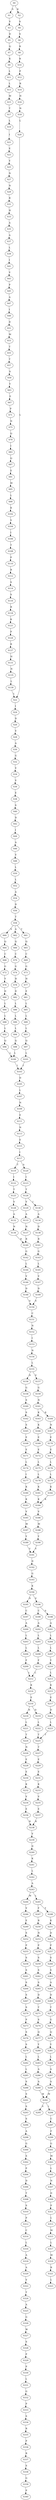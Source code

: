 strict digraph  {
	S0 -> S1 [ label = S ];
	S0 -> S2 [ label = K ];
	S1 -> S3 [ label = V ];
	S2 -> S4 [ label = S ];
	S3 -> S5 [ label = D ];
	S4 -> S6 [ label = S ];
	S5 -> S7 [ label = Q ];
	S6 -> S8 [ label = R ];
	S7 -> S9 [ label = K ];
	S8 -> S10 [ label = R ];
	S9 -> S11 [ label = L ];
	S10 -> S12 [ label = P ];
	S11 -> S13 [ label = L ];
	S12 -> S14 [ label = R ];
	S13 -> S15 [ label = M ];
	S14 -> S16 [ label = H ];
	S15 -> S17 [ label = T ];
	S16 -> S18 [ label = N ];
	S17 -> S19 [ label = L ];
	S18 -> S20 [ label = L ];
	S19 -> S21 [ label = I ];
	S20 -> S22 [ label = L ];
	S21 -> S23 [ label = E ];
	S22 -> S24 [ label = I ];
	S23 -> S25 [ label = Y ];
	S24 -> S26 [ label = D ];
	S25 -> S27 [ label = N ];
	S26 -> S28 [ label = V ];
	S27 -> S29 [ label = N ];
	S28 -> S30 [ label = A ];
	S29 -> S31 [ label = R ];
	S30 -> S32 [ label = G ];
	S31 -> S33 [ label = H ];
	S32 -> S34 [ label = V ];
	S33 -> S35 [ label = A ];
	S34 -> S36 [ label = V ];
	S35 -> S37 [ label = A ];
	S36 -> S38 [ label = E ];
	S37 -> S39 [ label = L ];
	S38 -> S40 [ label = S ];
	S39 -> S41 [ label = I ];
	S40 -> S42 [ label = D ];
	S41 -> S43 [ label = V ];
	S42 -> S44 [ label = I ];
	S43 -> S45 [ label = P ];
	S44 -> S46 [ label = A ];
	S45 -> S47 [ label = A ];
	S46 -> S48 [ label = V ];
	S47 -> S49 [ label = I ];
	S48 -> S50 [ label = L ];
	S49 -> S51 [ label = D ];
	S50 -> S52 [ label = L ];
	S51 -> S53 [ label = M ];
	S52 -> S54 [ label = A ];
	S53 -> S55 [ label = T ];
	S54 -> S56 [ label = D ];
	S55 -> S57 [ label = T ];
	S56 -> S58 [ label = T ];
	S57 -> S59 [ label = S ];
	S58 -> S60 [ label = S ];
	S58 -> S61 [ label = T ];
	S58 -> S62 [ label = A ];
	S59 -> S63 [ label = Y ];
	S60 -> S64 [ label = Q ];
	S61 -> S65 [ label = Q ];
	S62 -> S66 [ label = Q ];
	S63 -> S67 [ label = E ];
	S64 -> S68 [ label = C ];
	S65 -> S69 [ label = C ];
	S66 -> S70 [ label = C ];
	S67 -> S71 [ label = P ];
	S68 -> S72 [ label = G ];
	S69 -> S73 [ label = G ];
	S70 -> S74 [ label = G ];
	S71 -> S75 [ label = N ];
	S72 -> S76 [ label = Y ];
	S73 -> S77 [ label = H ];
	S74 -> S78 [ label = H ];
	S75 -> S79 [ label = Q ];
	S76 -> S80 [ label = D ];
	S77 -> S81 [ label = E ];
	S78 -> S82 [ label = D ];
	S79 -> S83 [ label = I ];
	S80 -> S84 [ label = L ];
	S81 -> S85 [ label = L ];
	S82 -> S86 [ label = L ];
	S83 -> S87 [ label = Q ];
	S84 -> S88 [ label = L ];
	S85 -> S89 [ label = L ];
	S86 -> S90 [ label = L ];
	S87 -> S91 [ label = E ];
	S88 -> S92 [ label = L ];
	S89 -> S93 [ label = L ];
	S90 -> S94 [ label = L ];
	S91 -> S95 [ label = M ];
	S92 -> S96 [ label = Q ];
	S93 -> S97 [ label = Q ];
	S94 -> S98 [ label = Q ];
	S95 -> S99 [ label = L ];
	S96 -> S100 [ label = L ];
	S97 -> S101 [ label = L ];
	S98 -> S100 [ label = L ];
	S99 -> S102 [ label = K ];
	S100 -> S103 [ label = I ];
	S101 -> S103 [ label = I ];
	S102 -> S104 [ label = V ];
	S103 -> S105 [ label = D ];
	S104 -> S106 [ label = I ];
	S105 -> S107 [ label = L ];
	S106 -> S108 [ label = T ];
	S107 -> S109 [ label = N ];
	S108 -> S110 [ label = P ];
	S109 -> S111 [ label = E ];
	S110 -> S112 [ label = R ];
	S111 -> S113 [ label = N ];
	S112 -> S114 [ label = S ];
	S113 -> S115 [ label = E ];
	S114 -> S116 [ label = S ];
	S115 -> S117 [ label = I ];
	S116 -> S118 [ label = R ];
	S117 -> S119 [ label = T ];
	S117 -> S120 [ label = A ];
	S118 -> S121 [ label = K ];
	S119 -> S122 [ label = I ];
	S120 -> S123 [ label = I ];
	S121 -> S124 [ label = P ];
	S122 -> S125 [ label = T ];
	S123 -> S126 [ label = T ];
	S124 -> S127 [ label = R ];
	S125 -> S128 [ label = V ];
	S126 -> S129 [ label = V ];
	S126 -> S130 [ label = I ];
	S127 -> S131 [ label = H ];
	S128 -> S132 [ label = A ];
	S129 -> S133 [ label = A ];
	S130 -> S134 [ label = A ];
	S131 -> S135 [ label = N ];
	S132 -> S136 [ label = N ];
	S133 -> S137 [ label = N ];
	S134 -> S138 [ label = D ];
	S135 -> S139 [ label = L ];
	S136 -> S140 [ label = R ];
	S137 -> S140 [ label = R ];
	S138 -> S141 [ label = R ];
	S139 -> S22 [ label = L ];
	S140 -> S142 [ label = G ];
	S141 -> S143 [ label = G ];
	S142 -> S144 [ label = L ];
	S143 -> S145 [ label = L ];
	S144 -> S146 [ label = V ];
	S145 -> S147 [ label = V ];
	S146 -> S148 [ label = D ];
	S147 -> S149 [ label = D ];
	S148 -> S150 [ label = V ];
	S149 -> S150 [ label = V ];
	S150 -> S151 [ label = C ];
	S151 -> S152 [ label = N ];
	S152 -> S153 [ label = I ];
	S153 -> S154 [ label = N ];
	S154 -> S155 [ label = L ];
	S155 -> S156 [ label = D ];
	S155 -> S157 [ label = E ];
	S156 -> S158 [ label = G ];
	S157 -> S159 [ label = G ];
	S158 -> S160 [ label = S ];
	S159 -> S161 [ label = N ];
	S160 -> S162 [ label = S ];
	S161 -> S163 [ label = K ];
	S161 -> S164 [ label = R ];
	S162 -> S165 [ label = S ];
	S163 -> S166 [ label = K ];
	S164 -> S167 [ label = N ];
	S165 -> S168 [ label = E ];
	S166 -> S169 [ label = E ];
	S167 -> S170 [ label = E ];
	S168 -> S171 [ label = E ];
	S169 -> S172 [ label = E ];
	S170 -> S173 [ label = E ];
	S171 -> S174 [ label = L ];
	S172 -> S175 [ label = L ];
	S173 -> S176 [ label = L ];
	S174 -> S177 [ label = I ];
	S175 -> S178 [ label = L ];
	S176 -> S179 [ label = L ];
	S177 -> S180 [ label = K ];
	S178 -> S181 [ label = K ];
	S179 -> S182 [ label = K ];
	S180 -> S183 [ label = K ];
	S181 -> S184 [ label = K ];
	S182 -> S184 [ label = K ];
	S183 -> S185 [ label = V ];
	S184 -> S186 [ label = V ];
	S185 -> S187 [ label = M ];
	S186 -> S188 [ label = M ];
	S187 -> S189 [ label = Y ];
	S188 -> S190 [ label = Y ];
	S189 -> S191 [ label = Y ];
	S190 -> S191 [ label = Y ];
	S191 -> S192 [ label = D ];
	S192 -> S193 [ label = G ];
	S193 -> S194 [ label = K ];
	S194 -> S195 [ label = D ];
	S194 -> S196 [ label = E ];
	S195 -> S197 [ label = C ];
	S196 -> S198 [ label = S ];
	S196 -> S199 [ label = C ];
	S197 -> S200 [ label = A ];
	S198 -> S201 [ label = A ];
	S199 -> S202 [ label = A ];
	S200 -> S203 [ label = L ];
	S201 -> S204 [ label = L ];
	S202 -> S205 [ label = L ];
	S203 -> S206 [ label = L ];
	S204 -> S207 [ label = L ];
	S205 -> S208 [ label = L ];
	S206 -> S209 [ label = F ];
	S207 -> S210 [ label = Y ];
	S208 -> S211 [ label = F ];
	S209 -> S212 [ label = L ];
	S210 -> S213 [ label = L ];
	S211 -> S212 [ label = L ];
	S212 -> S214 [ label = K ];
	S213 -> S215 [ label = K ];
	S214 -> S216 [ label = E ];
	S215 -> S217 [ label = E ];
	S216 -> S218 [ label = N ];
	S216 -> S219 [ label = D ];
	S217 -> S220 [ label = D ];
	S218 -> S221 [ label = L ];
	S219 -> S222 [ label = L ];
	S220 -> S223 [ label = L ];
	S221 -> S224 [ label = T ];
	S222 -> S225 [ label = T ];
	S223 -> S225 [ label = T ];
	S224 -> S226 [ label = N ];
	S225 -> S227 [ label = T ];
	S226 -> S228 [ label = E ];
	S227 -> S229 [ label = E ];
	S228 -> S230 [ label = E ];
	S229 -> S231 [ label = E ];
	S230 -> S232 [ label = K ];
	S231 -> S233 [ label = K ];
	S232 -> S234 [ label = V ];
	S233 -> S235 [ label = V ];
	S234 -> S236 [ label = E ];
	S235 -> S237 [ label = E ];
	S236 -> S238 [ label = R ];
	S237 -> S238 [ label = R ];
	S238 -> S239 [ label = V ];
	S239 -> S240 [ label = D ];
	S240 -> S241 [ label = K ];
	S241 -> S242 [ label = L ];
	S242 -> S243 [ label = A ];
	S243 -> S244 [ label = M ];
	S243 -> S245 [ label = L ];
	S244 -> S246 [ label = V ];
	S245 -> S247 [ label = F ];
	S245 -> S248 [ label = Y ];
	S246 -> S249 [ label = E ];
	S247 -> S250 [ label = R ];
	S248 -> S251 [ label = K ];
	S249 -> S252 [ label = S ];
	S250 -> S253 [ label = N ];
	S251 -> S254 [ label = D ];
	S252 -> S255 [ label = P ];
	S253 -> S256 [ label = P ];
	S254 -> S257 [ label = P ];
	S255 -> S258 [ label = S ];
	S256 -> S259 [ label = S ];
	S257 -> S260 [ label = S ];
	S258 -> S261 [ label = S ];
	S259 -> S262 [ label = S ];
	S260 -> S263 [ label = S ];
	S261 -> S264 [ label = S ];
	S262 -> S265 [ label = S ];
	S263 -> S266 [ label = A ];
	S264 -> S267 [ label = S ];
	S265 -> S268 [ label = D ];
	S266 -> S269 [ label = D ];
	S267 -> S270 [ label = S ];
	S268 -> S271 [ label = T ];
	S269 -> S272 [ label = T ];
	S270 -> S273 [ label = P ];
	S271 -> S274 [ label = S ];
	S272 -> S275 [ label = G ];
	S273 -> S276 [ label = S ];
	S274 -> S277 [ label = Q ];
	S275 -> S278 [ label = Q ];
	S276 -> S279 [ label = S ];
	S277 -> S280 [ label = Y ];
	S278 -> S281 [ label = Y ];
	S279 -> S282 [ label = L ];
	S280 -> S283 [ label = L ];
	S281 -> S284 [ label = L ];
	S282 -> S285 [ label = L ];
	S283 -> S286 [ label = A ];
	S284 -> S287 [ label = A ];
	S285 -> S288 [ label = S ];
	S286 -> S289 [ label = A ];
	S287 -> S290 [ label = A ];
	S288 -> S291 [ label = S ];
	S289 -> S292 [ label = M ];
	S290 -> S292 [ label = M ];
	S291 -> S293 [ label = S ];
	S292 -> S294 [ label = I ];
	S292 -> S295 [ label = V ];
	S293 -> S296 [ label = S ];
	S294 -> S297 [ label = C ];
	S296 -> S298 [ label = A ];
	S297 -> S299 [ label = F ];
	S298 -> S300 [ label = G ];
	S299 -> S301 [ label = G ];
	S300 -> S302 [ label = S ];
	S301 -> S303 [ label = M ];
	S302 -> S304 [ label = P ];
	S303 -> S305 [ label = L ];
	S304 -> S306 [ label = D ];
	S305 -> S307 [ label = N ];
	S306 -> S308 [ label = T ];
	S307 -> S309 [ label = D ];
	S308 -> S310 [ label = S ];
	S309 -> S311 [ label = P ];
	S310 -> S312 [ label = P ];
	S311 -> S313 [ label = L ];
	S312 -> S314 [ label = C ];
	S313 -> S315 [ label = M ];
	S314 -> S316 [ label = L ];
	S315 -> S317 [ label = L ];
	S316 -> S318 [ label = A ];
	S317 -> S319 [ label = M ];
	S318 -> S320 [ label = A ];
	S319 -> S321 [ label = R ];
	S320 -> S322 [ label = V ];
	S321 -> S323 [ label = L ];
	S322 -> S324 [ label = T ];
	S324 -> S325 [ label = A ];
	S325 -> S326 [ label = G ];
	S326 -> S327 [ label = W ];
	S327 -> S328 [ label = S ];
	S328 -> S329 [ label = P ];
	S329 -> S330 [ label = P ];
	S330 -> S331 [ label = L ];
	S331 -> S332 [ label = G ];
	S332 -> S333 [ label = P ];
	S333 -> S334 [ label = S ];
	S334 -> S335 [ label = R ];
	S335 -> S336 [ label = P ];
	S336 -> S337 [ label = R ];
	S337 -> S338 [ label = S ];
	S338 -> S339 [ label = G ];
	S339 -> S340 [ label = P ];
}
